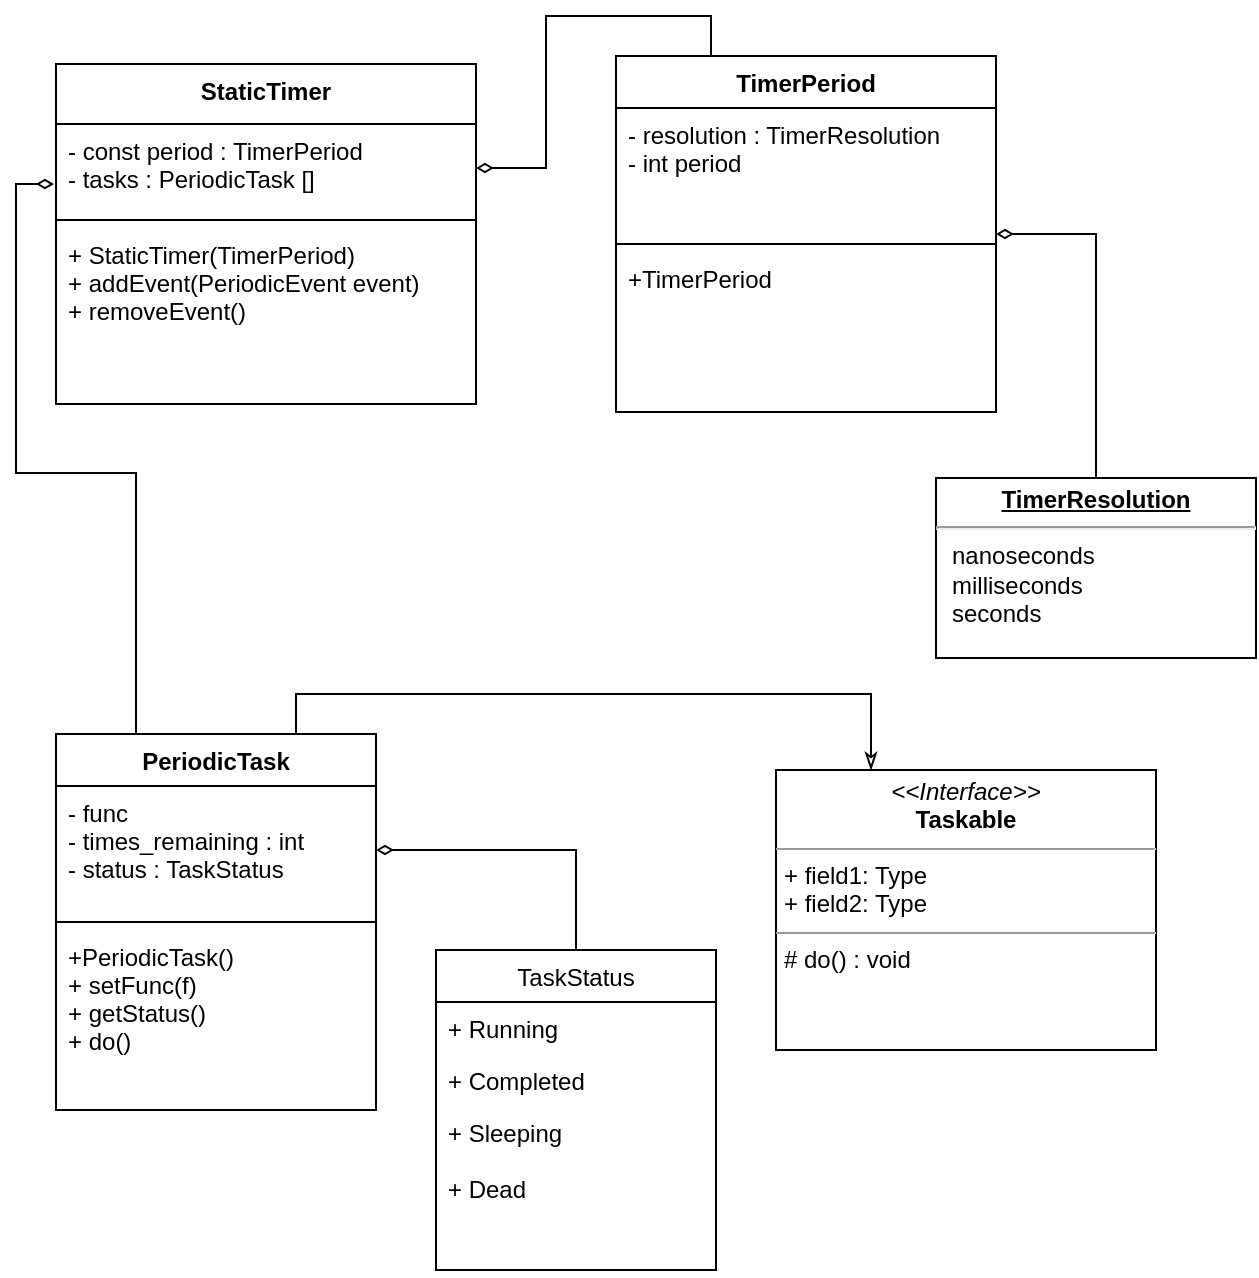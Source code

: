 <mxfile version="13.3.5" type="device"><diagram id="9uj13Xh5XWB3UhkXLNb0" name="Page-1"><mxGraphModel dx="868" dy="544" grid="1" gridSize="10" guides="1" tooltips="1" connect="1" arrows="1" fold="1" page="1" pageScale="1" pageWidth="1600" pageHeight="1200" math="0" shadow="0"><root><mxCell id="0"/><mxCell id="1" parent="0"/><mxCell id="7BePmQp4BN596G2-Qku9-26" style="edgeStyle=orthogonalEdgeStyle;rounded=0;orthogonalLoop=1;jettySize=auto;html=1;exitX=0.5;exitY=0;exitDx=0;exitDy=0;entryX=1;entryY=0.5;entryDx=0;entryDy=0;endArrow=diamondThin;endFill=0;" edge="1" parent="1" source="7BePmQp4BN596G2-Qku9-13" target="7BePmQp4BN596G2-Qku9-22"><mxGeometry relative="1" as="geometry"/></mxCell><mxCell id="7BePmQp4BN596G2-Qku9-13" value="&lt;p style=&quot;margin: 0px ; margin-top: 4px ; text-align: center ; text-decoration: underline&quot;&gt;&lt;b&gt;TimerResolution&lt;/b&gt;&lt;/p&gt;&lt;hr&gt;&lt;p style=&quot;margin: 0px ; margin-left: 8px&quot;&gt;nanoseconds&lt;/p&gt;&lt;p style=&quot;margin: 0px ; margin-left: 8px&quot;&gt;milliseconds&lt;/p&gt;&lt;p style=&quot;margin: 0px ; margin-left: 8px&quot;&gt;seconds&lt;/p&gt;" style="verticalAlign=top;align=left;overflow=fill;fontSize=12;fontFamily=Helvetica;html=1;" vertex="1" parent="1"><mxGeometry x="530" y="264" width="160" height="90" as="geometry"/></mxCell><mxCell id="7BePmQp4BN596G2-Qku9-31" style="edgeStyle=orthogonalEdgeStyle;rounded=0;orthogonalLoop=1;jettySize=auto;html=1;exitX=0.25;exitY=0;exitDx=0;exitDy=0;entryX=1;entryY=0.5;entryDx=0;entryDy=0;endArrow=diamondThin;endFill=0;" edge="1" parent="1" source="7BePmQp4BN596G2-Qku9-22" target="7BePmQp4BN596G2-Qku9-10"><mxGeometry relative="1" as="geometry"/></mxCell><mxCell id="7BePmQp4BN596G2-Qku9-22" value="TimerPeriod" style="swimlane;fontStyle=1;align=center;verticalAlign=top;childLayout=stackLayout;horizontal=1;startSize=26;horizontalStack=0;resizeParent=1;resizeParentMax=0;resizeLast=0;collapsible=1;marginBottom=0;" vertex="1" parent="1"><mxGeometry x="370" y="53" width="190" height="178" as="geometry"/></mxCell><mxCell id="7BePmQp4BN596G2-Qku9-23" value="- resolution : TimerResolution&#10;- int period" style="text;strokeColor=none;fillColor=none;align=left;verticalAlign=top;spacingLeft=4;spacingRight=4;overflow=hidden;rotatable=0;points=[[0,0.5],[1,0.5]];portConstraint=eastwest;" vertex="1" parent="7BePmQp4BN596G2-Qku9-22"><mxGeometry y="26" width="190" height="64" as="geometry"/></mxCell><mxCell id="7BePmQp4BN596G2-Qku9-24" value="" style="line;strokeWidth=1;fillColor=none;align=left;verticalAlign=middle;spacingTop=-1;spacingLeft=3;spacingRight=3;rotatable=0;labelPosition=right;points=[];portConstraint=eastwest;" vertex="1" parent="7BePmQp4BN596G2-Qku9-22"><mxGeometry y="90" width="190" height="8" as="geometry"/></mxCell><mxCell id="7BePmQp4BN596G2-Qku9-25" value="+TimerPeriod" style="text;strokeColor=none;fillColor=none;align=left;verticalAlign=top;spacingLeft=4;spacingRight=4;overflow=hidden;rotatable=0;points=[[0,0.5],[1,0.5]];portConstraint=eastwest;" vertex="1" parent="7BePmQp4BN596G2-Qku9-22"><mxGeometry y="98" width="190" height="80" as="geometry"/></mxCell><mxCell id="7BePmQp4BN596G2-Qku9-27" value="&lt;p style=&quot;margin: 0px ; margin-top: 4px ; text-align: center&quot;&gt;&lt;i&gt;&amp;lt;&amp;lt;Interface&amp;gt;&amp;gt;&lt;/i&gt;&lt;br&gt;&lt;b&gt;Taskable&lt;/b&gt;&lt;/p&gt;&lt;hr size=&quot;1&quot;&gt;&lt;p style=&quot;margin: 0px ; margin-left: 4px&quot;&gt;+ field1: Type&lt;br&gt;+ field2: Type&lt;/p&gt;&lt;hr size=&quot;1&quot;&gt;&lt;p style=&quot;margin: 0px ; margin-left: 4px&quot;&gt;# do() : void&lt;/p&gt;" style="verticalAlign=top;align=left;overflow=fill;fontSize=12;fontFamily=Helvetica;html=1;" vertex="1" parent="1"><mxGeometry x="450" y="410" width="190" height="140" as="geometry"/></mxCell><mxCell id="7BePmQp4BN596G2-Qku9-30" style="edgeStyle=orthogonalEdgeStyle;rounded=0;orthogonalLoop=1;jettySize=auto;html=1;exitX=0.75;exitY=0;exitDx=0;exitDy=0;entryX=0.25;entryY=0;entryDx=0;entryDy=0;endArrow=classicThin;endFill=0;" edge="1" parent="1" source="7BePmQp4BN596G2-Qku9-5" target="7BePmQp4BN596G2-Qku9-27"><mxGeometry relative="1" as="geometry"/></mxCell><mxCell id="7BePmQp4BN596G2-Qku9-32" style="edgeStyle=orthogonalEdgeStyle;rounded=0;orthogonalLoop=1;jettySize=auto;html=1;exitX=0.25;exitY=0;exitDx=0;exitDy=0;entryX=-0.005;entryY=0.682;entryDx=0;entryDy=0;entryPerimeter=0;endArrow=diamondThin;endFill=0;" edge="1" parent="1" source="7BePmQp4BN596G2-Qku9-5" target="7BePmQp4BN596G2-Qku9-10"><mxGeometry relative="1" as="geometry"/></mxCell><mxCell id="7BePmQp4BN596G2-Qku9-5" value="PeriodicTask" style="swimlane;fontStyle=1;align=center;verticalAlign=top;childLayout=stackLayout;horizontal=1;startSize=26;horizontalStack=0;resizeParent=1;resizeParentMax=0;resizeLast=0;collapsible=1;marginBottom=0;" vertex="1" parent="1"><mxGeometry x="90" y="392" width="160" height="188" as="geometry"/></mxCell><mxCell id="7BePmQp4BN596G2-Qku9-6" value="- func &#10;- times_remaining : int&#10;- status : TaskStatus" style="text;strokeColor=none;fillColor=none;align=left;verticalAlign=top;spacingLeft=4;spacingRight=4;overflow=hidden;rotatable=0;points=[[0,0.5],[1,0.5]];portConstraint=eastwest;" vertex="1" parent="7BePmQp4BN596G2-Qku9-5"><mxGeometry y="26" width="160" height="64" as="geometry"/></mxCell><mxCell id="7BePmQp4BN596G2-Qku9-7" value="" style="line;strokeWidth=1;fillColor=none;align=left;verticalAlign=middle;spacingTop=-1;spacingLeft=3;spacingRight=3;rotatable=0;labelPosition=right;points=[];portConstraint=eastwest;" vertex="1" parent="7BePmQp4BN596G2-Qku9-5"><mxGeometry y="90" width="160" height="8" as="geometry"/></mxCell><mxCell id="7BePmQp4BN596G2-Qku9-8" value="+PeriodicTask()&#10;+ setFunc(f)&#10;+ getStatus()&#10;+ do()" style="text;strokeColor=none;fillColor=none;align=left;verticalAlign=top;spacingLeft=4;spacingRight=4;overflow=hidden;rotatable=0;points=[[0,0.5],[1,0.5]];portConstraint=eastwest;" vertex="1" parent="7BePmQp4BN596G2-Qku9-5"><mxGeometry y="98" width="160" height="90" as="geometry"/></mxCell><mxCell id="7BePmQp4BN596G2-Qku9-9" value="StaticTimer" style="swimlane;fontStyle=1;align=center;verticalAlign=top;childLayout=stackLayout;horizontal=1;startSize=30;horizontalStack=0;resizeParent=1;resizeParentMax=0;resizeLast=0;collapsible=1;marginBottom=0;" vertex="1" parent="1"><mxGeometry x="90" y="57" width="210" height="170" as="geometry"/></mxCell><mxCell id="7BePmQp4BN596G2-Qku9-10" value="- const period : TimerPeriod &#10;- tasks : PeriodicTask []" style="text;strokeColor=none;fillColor=none;align=left;verticalAlign=top;spacingLeft=4;spacingRight=4;overflow=hidden;rotatable=0;points=[[0,0.5],[1,0.5]];portConstraint=eastwest;" vertex="1" parent="7BePmQp4BN596G2-Qku9-9"><mxGeometry y="30" width="210" height="44" as="geometry"/></mxCell><mxCell id="7BePmQp4BN596G2-Qku9-11" value="" style="line;strokeWidth=1;fillColor=none;align=left;verticalAlign=middle;spacingTop=-1;spacingLeft=3;spacingRight=3;rotatable=0;labelPosition=right;points=[];portConstraint=eastwest;" vertex="1" parent="7BePmQp4BN596G2-Qku9-9"><mxGeometry y="74" width="210" height="8" as="geometry"/></mxCell><mxCell id="7BePmQp4BN596G2-Qku9-12" value="+ StaticTimer(TimerPeriod)&#10;+ addEvent(PeriodicEvent event)&#10;+ removeEvent()&#10;" style="text;strokeColor=none;fillColor=none;align=left;verticalAlign=top;spacingLeft=4;spacingRight=4;overflow=hidden;rotatable=0;points=[[0,0.5],[1,0.5]];portConstraint=eastwest;" vertex="1" parent="7BePmQp4BN596G2-Qku9-9"><mxGeometry y="82" width="210" height="88" as="geometry"/></mxCell><mxCell id="7BePmQp4BN596G2-Qku9-38" style="edgeStyle=orthogonalEdgeStyle;rounded=0;orthogonalLoop=1;jettySize=auto;html=1;entryX=1;entryY=0.5;entryDx=0;entryDy=0;endArrow=diamondThin;endFill=0;" edge="1" parent="1" source="7BePmQp4BN596G2-Qku9-33" target="7BePmQp4BN596G2-Qku9-6"><mxGeometry relative="1" as="geometry"/></mxCell><mxCell id="7BePmQp4BN596G2-Qku9-33" value="TaskStatus" style="swimlane;fontStyle=0;childLayout=stackLayout;horizontal=1;startSize=26;fillColor=none;horizontalStack=0;resizeParent=1;resizeParentMax=0;resizeLast=0;collapsible=1;marginBottom=0;" vertex="1" parent="1"><mxGeometry x="280" y="500" width="140" height="160" as="geometry"/></mxCell><mxCell id="7BePmQp4BN596G2-Qku9-34" value="+ Running" style="text;strokeColor=none;fillColor=none;align=left;verticalAlign=top;spacingLeft=4;spacingRight=4;overflow=hidden;rotatable=0;points=[[0,0.5],[1,0.5]];portConstraint=eastwest;" vertex="1" parent="7BePmQp4BN596G2-Qku9-33"><mxGeometry y="26" width="140" height="26" as="geometry"/></mxCell><mxCell id="7BePmQp4BN596G2-Qku9-35" value="+ Completed" style="text;strokeColor=none;fillColor=none;align=left;verticalAlign=top;spacingLeft=4;spacingRight=4;overflow=hidden;rotatable=0;points=[[0,0.5],[1,0.5]];portConstraint=eastwest;" vertex="1" parent="7BePmQp4BN596G2-Qku9-33"><mxGeometry y="52" width="140" height="26" as="geometry"/></mxCell><mxCell id="7BePmQp4BN596G2-Qku9-36" value="+ Sleeping&#10;&#10;+ Dead" style="text;strokeColor=none;fillColor=none;align=left;verticalAlign=top;spacingLeft=4;spacingRight=4;overflow=hidden;rotatable=0;points=[[0,0.5],[1,0.5]];portConstraint=eastwest;" vertex="1" parent="7BePmQp4BN596G2-Qku9-33"><mxGeometry y="78" width="140" height="82" as="geometry"/></mxCell></root></mxGraphModel></diagram></mxfile>